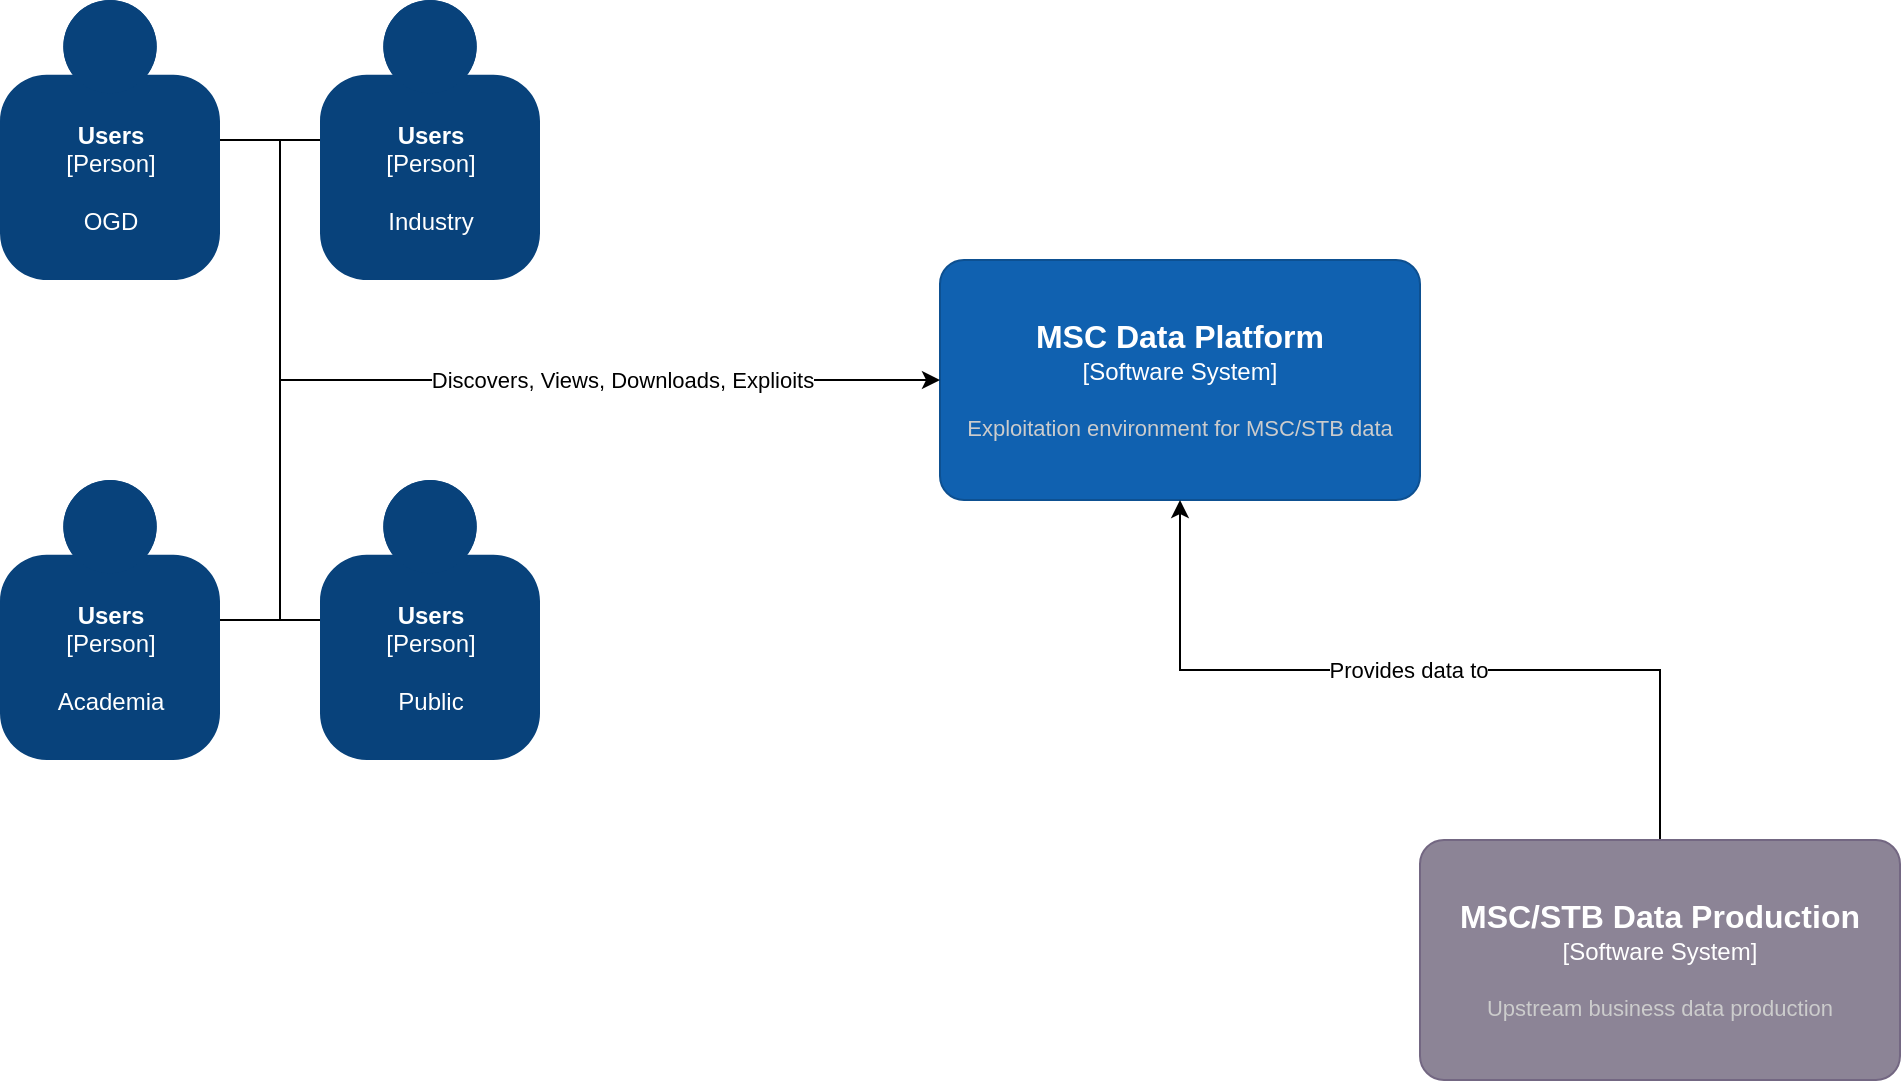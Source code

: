 <mxfile version="19.0.3" type="device"><diagram id="WqO4AK03dytPY8JYYPnQ" name="msc-dp-architecture-system-context"><mxGraphModel dx="1550" dy="937" grid="1" gridSize="10" guides="1" tooltips="1" connect="1" arrows="1" fold="1" page="1" pageScale="1" pageWidth="1100" pageHeight="850" math="0" shadow="0"><root><mxCell id="0"/><mxCell id="1" parent="0"/><object placeholders="1" c4Name="MSC Data Platform" c4Type="Software System" c4Description="Exploitation environment for MSC/STB data" label="&lt;font style=&quot;font-size: 16px&quot;&gt;&lt;b&gt;%c4Name%&lt;/b&gt;&lt;/font&gt;&lt;div&gt;[%c4Type%]&lt;/div&gt;&lt;br&gt;&lt;div&gt;&lt;font style=&quot;font-size: 11px&quot;&gt;&lt;font color=&quot;#cccccc&quot;&gt;%c4Description%&lt;/font&gt;&lt;/div&gt;" id="_sMk7G9Mvd8ZJCjUMBdZ-1"><mxCell style="rounded=1;whiteSpace=wrap;html=1;labelBackgroundColor=none;fillColor=#1061B0;fontColor=#ffffff;align=center;arcSize=10;strokeColor=#0D5091;metaEdit=1;resizable=0;points=[[0.25,0,0],[0.5,0,0],[0.75,0,0],[1,0.25,0],[1,0.5,0],[1,0.75,0],[0.75,1,0],[0.5,1,0],[0.25,1,0],[0,0.75,0],[0,0.5,0],[0,0.25,0]];" vertex="1" parent="1"><mxGeometry x="530" y="300" width="240" height="120" as="geometry"/></mxCell></object><mxCell id="_sMk7G9Mvd8ZJCjUMBdZ-9" style="edgeStyle=orthogonalEdgeStyle;rounded=0;orthogonalLoop=1;jettySize=auto;html=1;entryX=0.5;entryY=1;entryDx=0;entryDy=0;entryPerimeter=0;" edge="1" parent="1" source="_sMk7G9Mvd8ZJCjUMBdZ-2" target="_sMk7G9Mvd8ZJCjUMBdZ-1"><mxGeometry relative="1" as="geometry"/></mxCell><mxCell id="_sMk7G9Mvd8ZJCjUMBdZ-10" value="Provides data to" style="edgeLabel;html=1;align=center;verticalAlign=middle;resizable=0;points=[];" vertex="1" connectable="0" parent="_sMk7G9Mvd8ZJCjUMBdZ-9"><mxGeometry x="0.032" relative="1" as="geometry"><mxPoint as="offset"/></mxGeometry></mxCell><object placeholders="1" c4Name="MSC/STB Data Production" c4Type="Software System" c4Description="Upstream business data production" label="&lt;font style=&quot;font-size: 16px&quot;&gt;&lt;b&gt;%c4Name%&lt;/b&gt;&lt;/font&gt;&lt;div&gt;[%c4Type%]&lt;/div&gt;&lt;br&gt;&lt;div&gt;&lt;font style=&quot;font-size: 11px&quot;&gt;&lt;font color=&quot;#cccccc&quot;&gt;%c4Description%&lt;/font&gt;&lt;/div&gt;" id="_sMk7G9Mvd8ZJCjUMBdZ-2"><mxCell style="rounded=1;whiteSpace=wrap;html=1;labelBackgroundColor=none;fillColor=#8C8496;fontColor=#ffffff;align=center;arcSize=10;strokeColor=#736782;metaEdit=1;resizable=0;points=[[0.25,0,0],[0.5,0,0],[0.75,0,0],[1,0.25,0],[1,0.5,0],[1,0.75,0],[0.75,1,0],[0.5,1,0],[0.25,1,0],[0,0.75,0],[0,0.5,0],[0,0.25,0]];" vertex="1" parent="1"><mxGeometry x="770" y="590" width="240" height="120" as="geometry"/></mxCell></object><mxCell id="_sMk7G9Mvd8ZJCjUMBdZ-15" style="rounded=0;orthogonalLoop=1;jettySize=auto;html=1;endArrow=none;endFill=0;" edge="1" parent="1" source="_sMk7G9Mvd8ZJCjUMBdZ-6" target="_sMk7G9Mvd8ZJCjUMBdZ-3"><mxGeometry relative="1" as="geometry"/></mxCell><object placeholders="1" c4Name="Users" c4Type="Person" c4Description="OGD" label="&lt;b&gt;%c4Name%&lt;/b&gt;&lt;div&gt;[%c4Type%]&lt;/div&gt;&lt;br&gt;&lt;div&gt;%c4Description%&lt;/div&gt;" id="_sMk7G9Mvd8ZJCjUMBdZ-3"><mxCell style="html=1;dashed=0;whitespace=wrap;fillColor=#08427b;strokeColor=none;fontColor=#ffffff;shape=mxgraph.c4.person;align=center;metaEdit=1;points=[[0.5,0,0],[1,0.5,0],[1,0.75,0],[0.75,1,0],[0.5,1,0],[0.25,1,0],[0,0.75,0],[0,0.5,0]];metaData={&quot;c4Type&quot;:{&quot;editable&quot;:false}};" vertex="1" parent="1"><mxGeometry x="60" y="170" width="110.0" height="140" as="geometry"/></mxCell></object><mxCell id="_sMk7G9Mvd8ZJCjUMBdZ-14" style="rounded=0;orthogonalLoop=1;jettySize=auto;html=1;endArrow=none;endFill=0;" edge="1" parent="1" source="_sMk7G9Mvd8ZJCjUMBdZ-4" target="_sMk7G9Mvd8ZJCjUMBdZ-5"><mxGeometry relative="1" as="geometry"/></mxCell><object placeholders="1" c4Name="Users" c4Type="Person" c4Description="Academia" label="&lt;b&gt;%c4Name%&lt;/b&gt;&lt;div&gt;[%c4Type%]&lt;/div&gt;&lt;br&gt;&lt;div&gt;%c4Description%&lt;/div&gt;" id="_sMk7G9Mvd8ZJCjUMBdZ-4"><mxCell style="html=1;dashed=0;whitespace=wrap;fillColor=#08427b;strokeColor=none;fontColor=#ffffff;shape=mxgraph.c4.person;align=center;metaEdit=1;points=[[0.5,0,0],[1,0.5,0],[1,0.75,0],[0.75,1,0],[0.5,1,0],[0.25,1,0],[0,0.75,0],[0,0.5,0]];metaData={&quot;c4Type&quot;:{&quot;editable&quot;:false}};" vertex="1" parent="1"><mxGeometry x="60" y="410" width="110.0" height="140" as="geometry"/></mxCell></object><object placeholders="1" c4Name="Users" c4Type="Person" c4Description="Public" label="&lt;b&gt;%c4Name%&lt;/b&gt;&lt;div&gt;[%c4Type%]&lt;/div&gt;&lt;br&gt;&lt;div&gt;%c4Description%&lt;/div&gt;" id="_sMk7G9Mvd8ZJCjUMBdZ-5"><mxCell style="html=1;dashed=0;whitespace=wrap;fillColor=#08427b;strokeColor=none;fontColor=#ffffff;shape=mxgraph.c4.person;align=center;metaEdit=1;points=[[0.5,0,0],[1,0.5,0],[1,0.75,0],[0.75,1,0],[0.5,1,0],[0.25,1,0],[0,0.75,0],[0,0.5,0]];metaData={&quot;c4Type&quot;:{&quot;editable&quot;:false}};" vertex="1" parent="1"><mxGeometry x="220" y="410" width="110.0" height="140" as="geometry"/></mxCell></object><object placeholders="1" c4Name="Users" c4Type="Person" c4Description="Industry" label="&lt;b&gt;%c4Name%&lt;/b&gt;&lt;div&gt;[%c4Type%]&lt;/div&gt;&lt;br&gt;&lt;div&gt;%c4Description%&lt;/div&gt;" id="_sMk7G9Mvd8ZJCjUMBdZ-6"><mxCell style="html=1;dashed=0;whitespace=wrap;fillColor=#08427b;strokeColor=none;fontColor=#ffffff;shape=mxgraph.c4.person;align=center;metaEdit=1;points=[[0.5,0,0],[1,0.5,0],[1,0.75,0],[0.75,1,0],[0.5,1,0],[0.25,1,0],[0,0.75,0],[0,0.5,0]];metaData={&quot;c4Type&quot;:{&quot;editable&quot;:false}};" vertex="1" parent="1"><mxGeometry x="220" y="170" width="110.0" height="140" as="geometry"/></mxCell></object><mxCell id="_sMk7G9Mvd8ZJCjUMBdZ-18" style="rounded=0;orthogonalLoop=1;jettySize=auto;html=1;endArrow=none;endFill=0;" edge="1" parent="1"><mxGeometry relative="1" as="geometry"><mxPoint x="200" y="480" as="sourcePoint"/><mxPoint x="200" y="240" as="targetPoint"/></mxGeometry></mxCell><mxCell id="_sMk7G9Mvd8ZJCjUMBdZ-19" style="rounded=0;orthogonalLoop=1;jettySize=auto;html=1;endArrow=classic;endFill=1;exitX=0;exitY=0.5;exitDx=0;exitDy=0;exitPerimeter=0;entryX=0;entryY=0.5;entryDx=0;entryDy=0;entryPerimeter=0;" edge="1" parent="1" target="_sMk7G9Mvd8ZJCjUMBdZ-1"><mxGeometry relative="1" as="geometry"><mxPoint x="200" y="360" as="sourcePoint"/><mxPoint x="240" y="280" as="targetPoint"/></mxGeometry></mxCell><mxCell id="_sMk7G9Mvd8ZJCjUMBdZ-20" value="Discovers, Views, Downloads, Explioits" style="edgeLabel;html=1;align=center;verticalAlign=middle;resizable=0;points=[];" vertex="1" connectable="0" parent="_sMk7G9Mvd8ZJCjUMBdZ-19"><mxGeometry x="0.202" y="2" relative="1" as="geometry"><mxPoint x="-28" y="2" as="offset"/></mxGeometry></mxCell></root></mxGraphModel></diagram></mxfile>